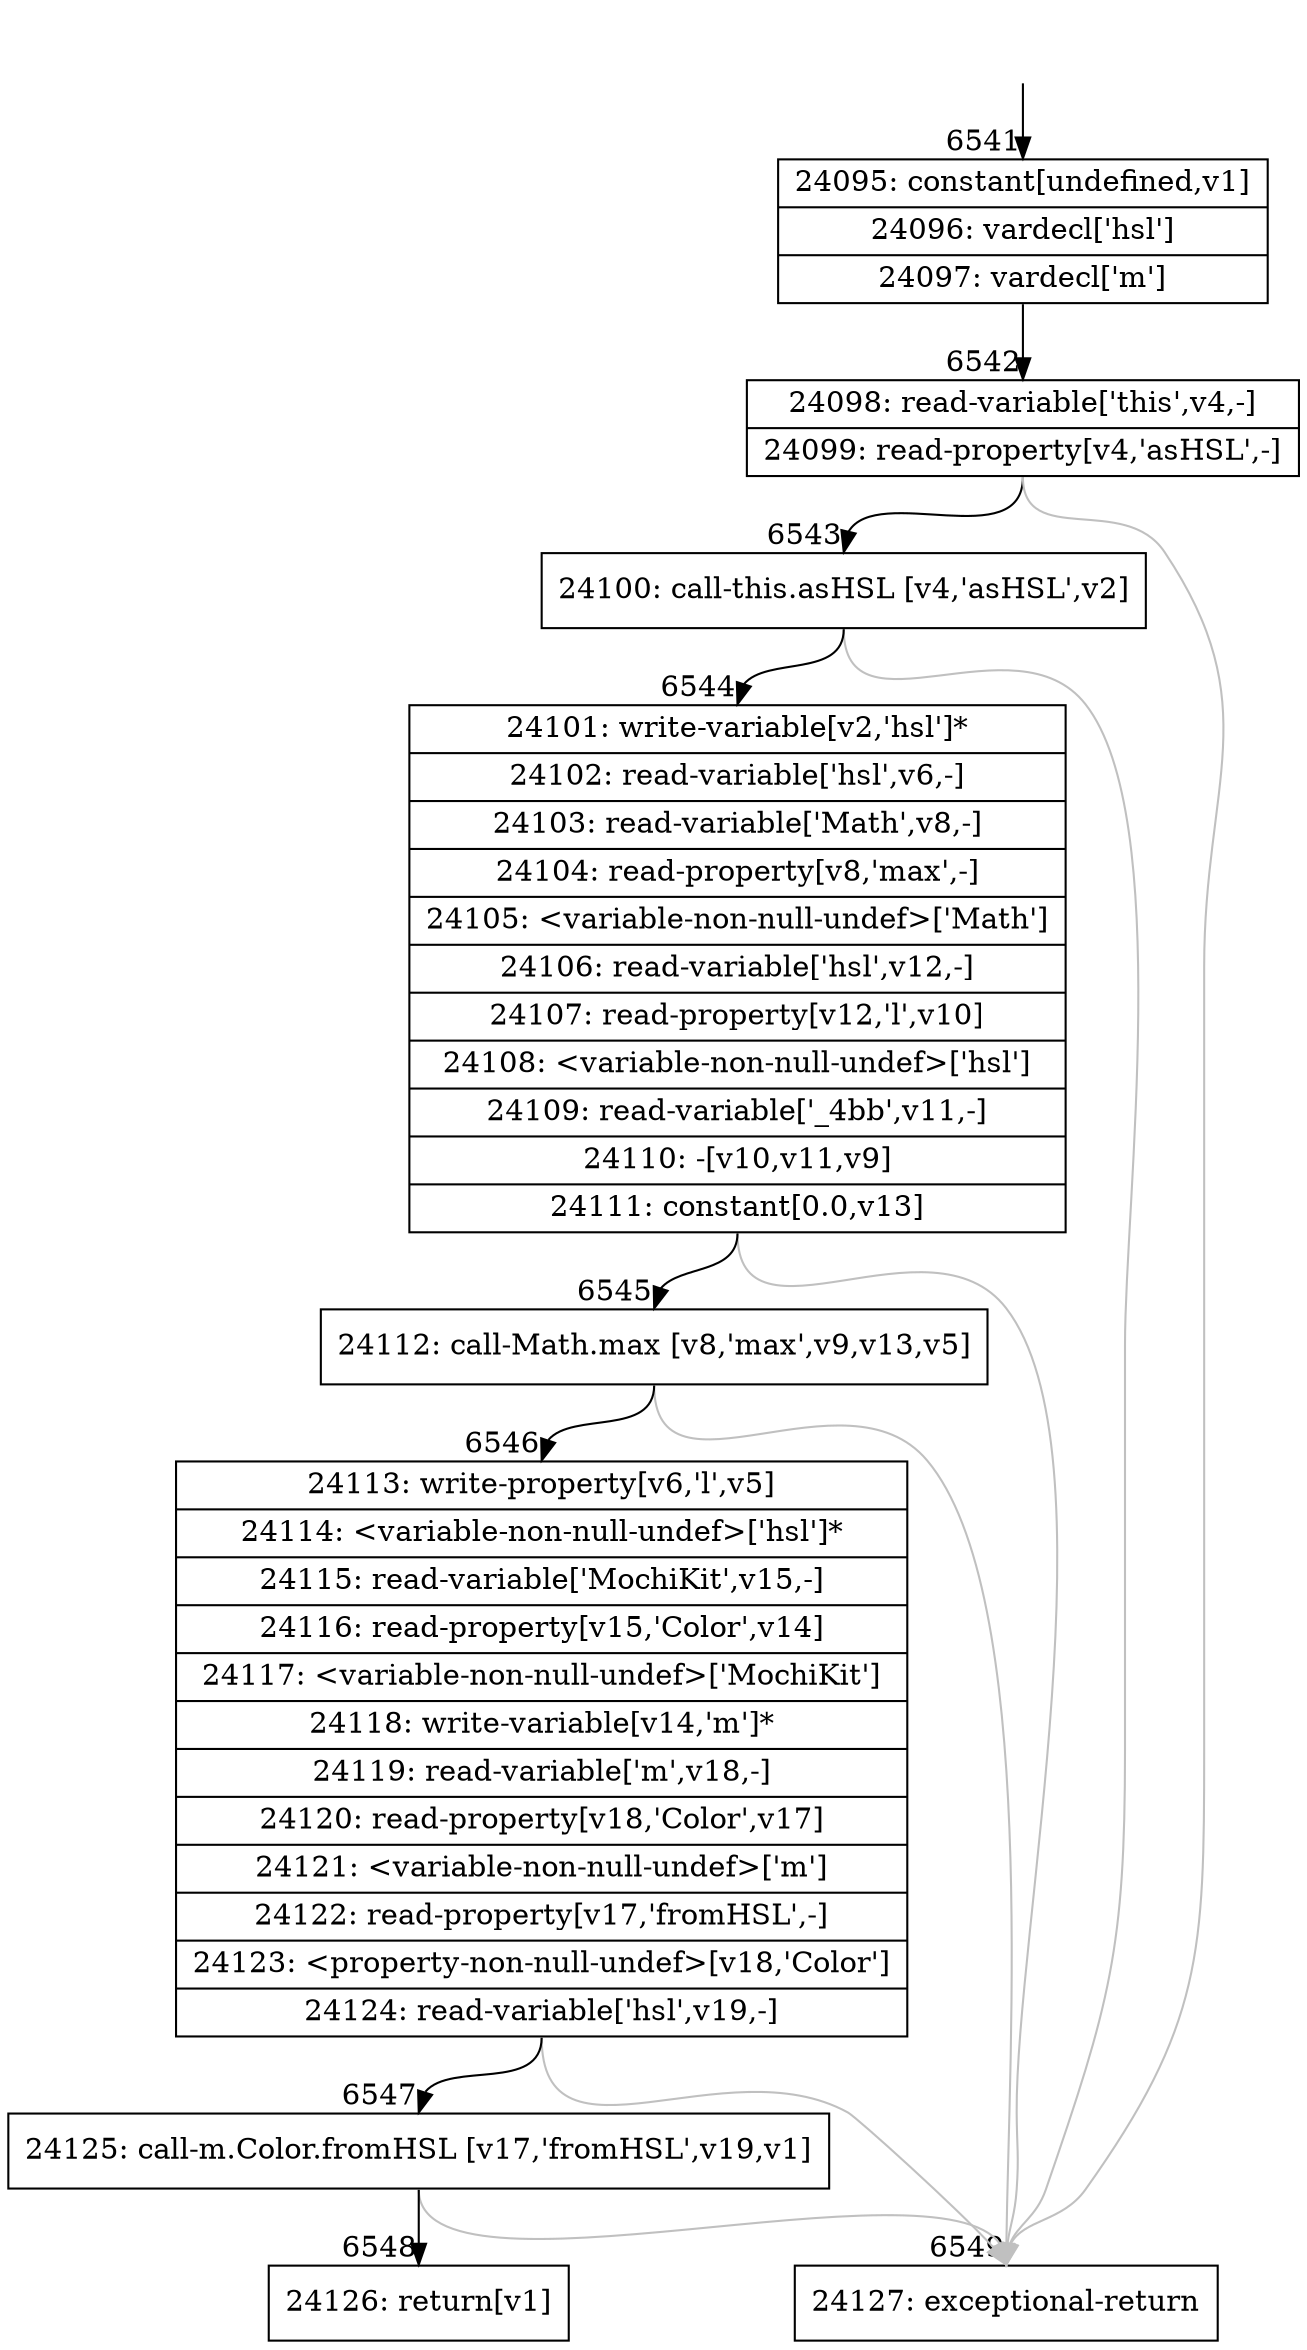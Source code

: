 digraph {
rankdir="TD"
BB_entry438[shape=none,label=""];
BB_entry438 -> BB6541 [tailport=s, headport=n, headlabel="    6541"]
BB6541 [shape=record label="{24095: constant[undefined,v1]|24096: vardecl['hsl']|24097: vardecl['m']}" ] 
BB6541 -> BB6542 [tailport=s, headport=n, headlabel="      6542"]
BB6542 [shape=record label="{24098: read-variable['this',v4,-]|24099: read-property[v4,'asHSL',-]}" ] 
BB6542 -> BB6543 [tailport=s, headport=n, headlabel="      6543"]
BB6542 -> BB6549 [tailport=s, headport=n, color=gray, headlabel="      6549"]
BB6543 [shape=record label="{24100: call-this.asHSL [v4,'asHSL',v2]}" ] 
BB6543 -> BB6544 [tailport=s, headport=n, headlabel="      6544"]
BB6543 -> BB6549 [tailport=s, headport=n, color=gray]
BB6544 [shape=record label="{24101: write-variable[v2,'hsl']*|24102: read-variable['hsl',v6,-]|24103: read-variable['Math',v8,-]|24104: read-property[v8,'max',-]|24105: \<variable-non-null-undef\>['Math']|24106: read-variable['hsl',v12,-]|24107: read-property[v12,'l',v10]|24108: \<variable-non-null-undef\>['hsl']|24109: read-variable['_4bb',v11,-]|24110: -[v10,v11,v9]|24111: constant[0.0,v13]}" ] 
BB6544 -> BB6545 [tailport=s, headport=n, headlabel="      6545"]
BB6544 -> BB6549 [tailport=s, headport=n, color=gray]
BB6545 [shape=record label="{24112: call-Math.max [v8,'max',v9,v13,v5]}" ] 
BB6545 -> BB6546 [tailport=s, headport=n, headlabel="      6546"]
BB6545 -> BB6549 [tailport=s, headport=n, color=gray]
BB6546 [shape=record label="{24113: write-property[v6,'l',v5]|24114: \<variable-non-null-undef\>['hsl']*|24115: read-variable['MochiKit',v15,-]|24116: read-property[v15,'Color',v14]|24117: \<variable-non-null-undef\>['MochiKit']|24118: write-variable[v14,'m']*|24119: read-variable['m',v18,-]|24120: read-property[v18,'Color',v17]|24121: \<variable-non-null-undef\>['m']|24122: read-property[v17,'fromHSL',-]|24123: \<property-non-null-undef\>[v18,'Color']|24124: read-variable['hsl',v19,-]}" ] 
BB6546 -> BB6547 [tailport=s, headport=n, headlabel="      6547"]
BB6546 -> BB6549 [tailport=s, headport=n, color=gray]
BB6547 [shape=record label="{24125: call-m.Color.fromHSL [v17,'fromHSL',v19,v1]}" ] 
BB6547 -> BB6548 [tailport=s, headport=n, headlabel="      6548"]
BB6547 -> BB6549 [tailport=s, headport=n, color=gray]
BB6548 [shape=record label="{24126: return[v1]}" ] 
BB6549 [shape=record label="{24127: exceptional-return}" ] 
//#$~ 4622
}
